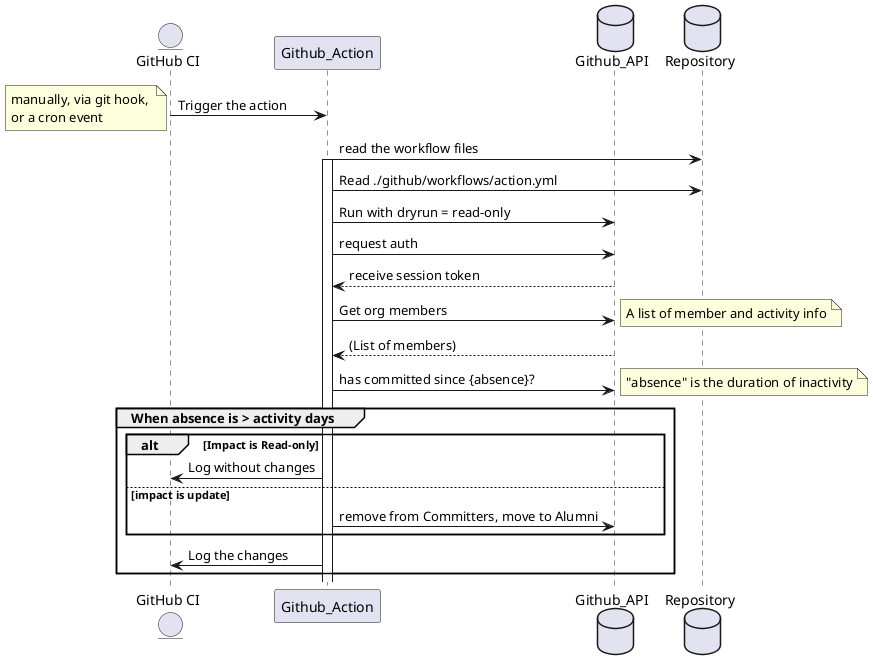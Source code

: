 @startuml
entity "GitHub CI" as s
participant Github_Action as action
database Github_API as gh
database Repository as repo


s -> action: Trigger the action
note left
manually, via git hook, 
or a cron event
end note
action -> repo: read the workflow files

activate action
action -> repo: Read ./github/workflows/action.yml
action -> gh: Run with dryrun = read-only
action -> gh: request auth
action <-- gh: receive session token
action -> gh: Get org members
note right
A list of member and activity info
end note

action <--  gh:(List of members)
action -> gh: has committed since {absence}?

note right
"absence" is the duration of inactivity
end note

group When absence is > activity days
alt Impact is Read-only
    action -> s: Log without changes

    else impact is update    
    action -> gh: remove from Committers, move to Alumni
    end group
action -> s: Log the changes    
end group
deactivate
@enduml
